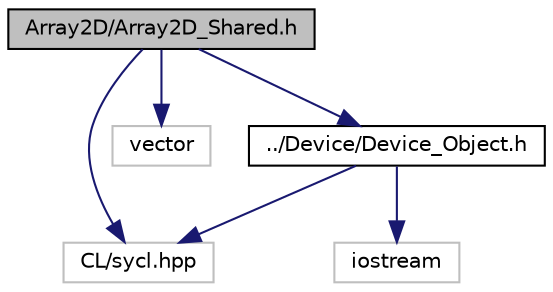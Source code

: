digraph "Array2D/Array2D_Shared.h"
{
 // INTERACTIVE_SVG=YES
 // LATEX_PDF_SIZE
  bgcolor="transparent";
  edge [fontname="Helvetica",fontsize="10",labelfontname="Helvetica",labelfontsize="10"];
  node [fontname="Helvetica",fontsize="10",shape=record];
  Node1 [label="Array2D/Array2D_Shared.h",height=0.2,width=0.4,color="black", fillcolor="grey75", style="filled", fontcolor="black",tooltip="Array2D in PySYCL. This is the shared version of the Array2D class. It is used when the user wants to..."];
  Node1 -> Node2 [color="midnightblue",fontsize="10",style="solid",fontname="Helvetica"];
  Node2 [label="CL/sycl.hpp",height=0.2,width=0.4,color="grey75",tooltip=" "];
  Node1 -> Node3 [color="midnightblue",fontsize="10",style="solid",fontname="Helvetica"];
  Node3 [label="vector",height=0.2,width=0.4,color="grey75",tooltip=" "];
  Node1 -> Node4 [color="midnightblue",fontsize="10",style="solid",fontname="Helvetica"];
  Node4 [label="../Device/Device_Object.h",height=0.2,width=0.4,color="black",URL="$_device___object_8h.html",tooltip="Device object for device selection in PySYCL."];
  Node4 -> Node5 [color="midnightblue",fontsize="10",style="solid",fontname="Helvetica"];
  Node5 [label="iostream",height=0.2,width=0.4,color="grey75",tooltip=" "];
  Node4 -> Node2 [color="midnightblue",fontsize="10",style="solid",fontname="Helvetica"];
}
